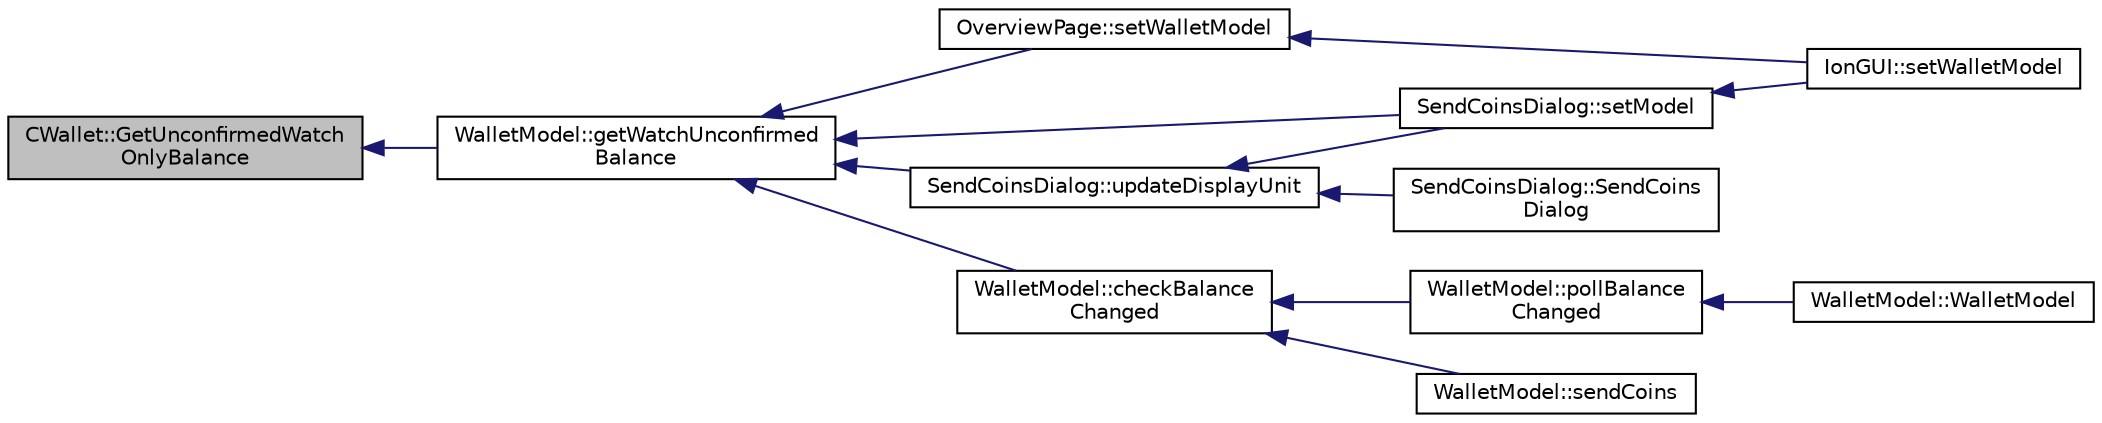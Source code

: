 digraph "CWallet::GetUnconfirmedWatchOnlyBalance"
{
  edge [fontname="Helvetica",fontsize="10",labelfontname="Helvetica",labelfontsize="10"];
  node [fontname="Helvetica",fontsize="10",shape=record];
  rankdir="LR";
  Node825 [label="CWallet::GetUnconfirmedWatch\lOnlyBalance",height=0.2,width=0.4,color="black", fillcolor="grey75", style="filled", fontcolor="black"];
  Node825 -> Node826 [dir="back",color="midnightblue",fontsize="10",style="solid",fontname="Helvetica"];
  Node826 [label="WalletModel::getWatchUnconfirmed\lBalance",height=0.2,width=0.4,color="black", fillcolor="white", style="filled",URL="$class_wallet_model.html#a691b35afd9aff056e1398fd057691ff1"];
  Node826 -> Node827 [dir="back",color="midnightblue",fontsize="10",style="solid",fontname="Helvetica"];
  Node827 [label="OverviewPage::setWalletModel",height=0.2,width=0.4,color="black", fillcolor="white", style="filled",URL="$class_overview_page.html#a2ed52a3a87e9c74fee38fa873c9bc71f"];
  Node827 -> Node828 [dir="back",color="midnightblue",fontsize="10",style="solid",fontname="Helvetica"];
  Node828 [label="IonGUI::setWalletModel",height=0.2,width=0.4,color="black", fillcolor="white", style="filled",URL="$class_ion_g_u_i.html#a37f87db65498b036d387c705a749c45d",tooltip="Set the wallet model. "];
  Node826 -> Node829 [dir="back",color="midnightblue",fontsize="10",style="solid",fontname="Helvetica"];
  Node829 [label="SendCoinsDialog::setModel",height=0.2,width=0.4,color="black", fillcolor="white", style="filled",URL="$class_send_coins_dialog.html#a73a6c1b1850a334ee652ac167713a2aa"];
  Node829 -> Node828 [dir="back",color="midnightblue",fontsize="10",style="solid",fontname="Helvetica"];
  Node826 -> Node830 [dir="back",color="midnightblue",fontsize="10",style="solid",fontname="Helvetica"];
  Node830 [label="SendCoinsDialog::updateDisplayUnit",height=0.2,width=0.4,color="black", fillcolor="white", style="filled",URL="$class_send_coins_dialog.html#a74815ad8502b126200b6fd2e59e9f042"];
  Node830 -> Node831 [dir="back",color="midnightblue",fontsize="10",style="solid",fontname="Helvetica"];
  Node831 [label="SendCoinsDialog::SendCoins\lDialog",height=0.2,width=0.4,color="black", fillcolor="white", style="filled",URL="$class_send_coins_dialog.html#a0df5bc29d1df68eda44826651afc595f"];
  Node830 -> Node829 [dir="back",color="midnightblue",fontsize="10",style="solid",fontname="Helvetica"];
  Node826 -> Node832 [dir="back",color="midnightblue",fontsize="10",style="solid",fontname="Helvetica"];
  Node832 [label="WalletModel::checkBalance\lChanged",height=0.2,width=0.4,color="black", fillcolor="white", style="filled",URL="$class_wallet_model.html#adcc4eb8cd71cb4de223621866bb7fb7d"];
  Node832 -> Node833 [dir="back",color="midnightblue",fontsize="10",style="solid",fontname="Helvetica"];
  Node833 [label="WalletModel::pollBalance\lChanged",height=0.2,width=0.4,color="black", fillcolor="white", style="filled",URL="$class_wallet_model.html#a51469b2d95cfd4bc0a14ee456fca7b95"];
  Node833 -> Node834 [dir="back",color="midnightblue",fontsize="10",style="solid",fontname="Helvetica"];
  Node834 [label="WalletModel::WalletModel",height=0.2,width=0.4,color="black", fillcolor="white", style="filled",URL="$class_wallet_model.html#af50d9654d2f20e4e4f0789dcb64ad6b1"];
  Node832 -> Node835 [dir="back",color="midnightblue",fontsize="10",style="solid",fontname="Helvetica"];
  Node835 [label="WalletModel::sendCoins",height=0.2,width=0.4,color="black", fillcolor="white", style="filled",URL="$class_wallet_model.html#a053fb3ff2b8b0347f83e6bb591126746"];
}
